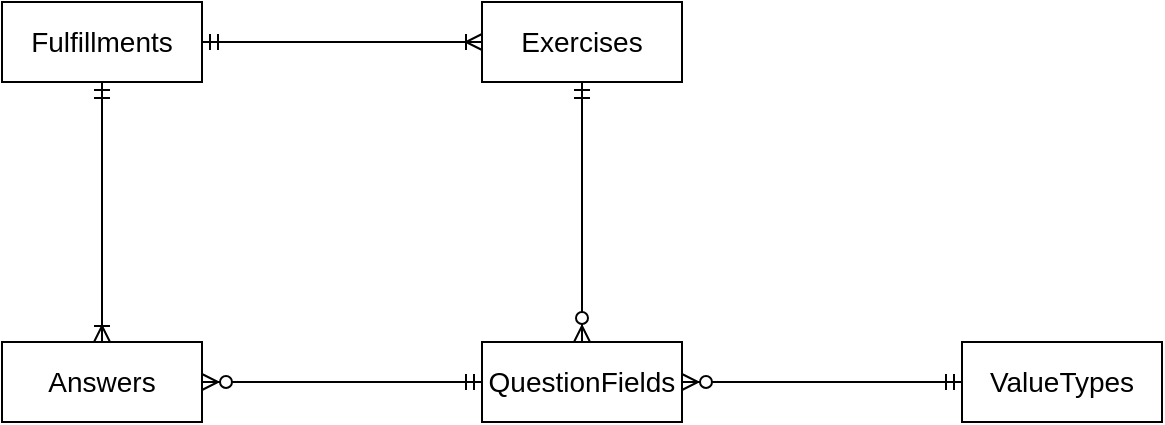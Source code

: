 <mxfile version="13.6.6" type="device"><diagram id="C9jHGkruH9jBJwfDqS3E" name="Page-1"><mxGraphModel dx="1422" dy="794" grid="1" gridSize="10" guides="1" tooltips="1" connect="1" arrows="1" fold="1" page="1" pageScale="1" pageWidth="827" pageHeight="1169" math="0" shadow="0"><root><mxCell id="0"/><mxCell id="1" parent="0"/><mxCell id="j-UnLXrZ1uvOy5XcXmpL-3" value="Exercises" style="whiteSpace=wrap;html=1;align=center;strokeWidth=1;fontSize=14;" parent="1" vertex="1"><mxGeometry x="364" y="180" width="100" height="40" as="geometry"/></mxCell><mxCell id="j-UnLXrZ1uvOy5XcXmpL-6" value="QuestionFields" style="whiteSpace=wrap;html=1;align=center;strokeWidth=1;fontSize=14;" parent="1" vertex="1"><mxGeometry x="364" y="350" width="100" height="40" as="geometry"/></mxCell><mxCell id="j-UnLXrZ1uvOy5XcXmpL-7" value="ValueTypes" style="whiteSpace=wrap;html=1;align=center;strokeWidth=1;fontSize=14;" parent="1" vertex="1"><mxGeometry x="604" y="350" width="100" height="40" as="geometry"/></mxCell><mxCell id="j-UnLXrZ1uvOy5XcXmpL-10" value="" style="fontSize=12;html=1;endArrow=ERzeroToMany;startArrow=ERmandOne;exitX=0.5;exitY=1;exitDx=0;exitDy=0;entryX=0.5;entryY=0;entryDx=0;entryDy=0;" parent="1" source="j-UnLXrZ1uvOy5XcXmpL-3" target="j-UnLXrZ1uvOy5XcXmpL-6" edge="1"><mxGeometry width="100" height="100" relative="1" as="geometry"><mxPoint x="394" y="310" as="sourcePoint"/><mxPoint x="494" y="210" as="targetPoint"/></mxGeometry></mxCell><mxCell id="j-UnLXrZ1uvOy5XcXmpL-12" value="" style="fontSize=12;html=1;endArrow=ERzeroToMany;startArrow=ERmandOne;exitX=0;exitY=0.5;exitDx=0;exitDy=0;entryX=1;entryY=0.5;entryDx=0;entryDy=0;" parent="1" source="j-UnLXrZ1uvOy5XcXmpL-7" target="j-UnLXrZ1uvOy5XcXmpL-6" edge="1"><mxGeometry width="100" height="100" relative="1" as="geometry"><mxPoint x="524" y="270" as="sourcePoint"/><mxPoint x="524" y="400" as="targetPoint"/></mxGeometry></mxCell><mxCell id="j-UnLXrZ1uvOy5XcXmpL-13" value="Answers" style="whiteSpace=wrap;html=1;align=center;strokeWidth=1;fontSize=14;" parent="1" vertex="1"><mxGeometry x="124" y="350" width="100" height="40" as="geometry"/></mxCell><mxCell id="j-UnLXrZ1uvOy5XcXmpL-14" value="" style="fontSize=12;html=1;endArrow=ERzeroToMany;startArrow=ERmandOne;exitX=0;exitY=0.5;exitDx=0;exitDy=0;entryX=1;entryY=0.5;entryDx=0;entryDy=0;" parent="1" source="j-UnLXrZ1uvOy5XcXmpL-6" target="j-UnLXrZ1uvOy5XcXmpL-13" edge="1"><mxGeometry width="100" height="100" relative="1" as="geometry"><mxPoint x="270" y="430" as="sourcePoint"/><mxPoint x="270" y="560" as="targetPoint"/></mxGeometry></mxCell><mxCell id="j-UnLXrZ1uvOy5XcXmpL-15" value="Fulfillments" style="whiteSpace=wrap;html=1;align=center;strokeWidth=1;fontSize=14;" parent="1" vertex="1"><mxGeometry x="124" y="180" width="100" height="40" as="geometry"/></mxCell><mxCell id="j-UnLXrZ1uvOy5XcXmpL-16" value="" style="fontSize=12;html=1;endArrow=ERoneToMany;startArrow=ERmandOne;exitX=0.5;exitY=1;exitDx=0;exitDy=0;entryX=0.5;entryY=0;entryDx=0;entryDy=0;" parent="1" source="j-UnLXrZ1uvOy5XcXmpL-15" target="j-UnLXrZ1uvOy5XcXmpL-13" edge="1"><mxGeometry width="100" height="100" relative="1" as="geometry"><mxPoint x="360" y="360" as="sourcePoint"/><mxPoint x="460" y="260" as="targetPoint"/></mxGeometry></mxCell><mxCell id="j-UnLXrZ1uvOy5XcXmpL-17" value="" style="fontSize=12;html=1;endArrow=ERoneToMany;startArrow=ERmandOne;exitX=1;exitY=0.5;exitDx=0;exitDy=0;entryX=0;entryY=0.5;entryDx=0;entryDy=0;" parent="1" source="j-UnLXrZ1uvOy5XcXmpL-15" target="j-UnLXrZ1uvOy5XcXmpL-3" edge="1"><mxGeometry width="100" height="100" relative="1" as="geometry"><mxPoint x="184" y="230" as="sourcePoint"/><mxPoint x="184" y="360" as="targetPoint"/></mxGeometry></mxCell></root></mxGraphModel></diagram></mxfile>